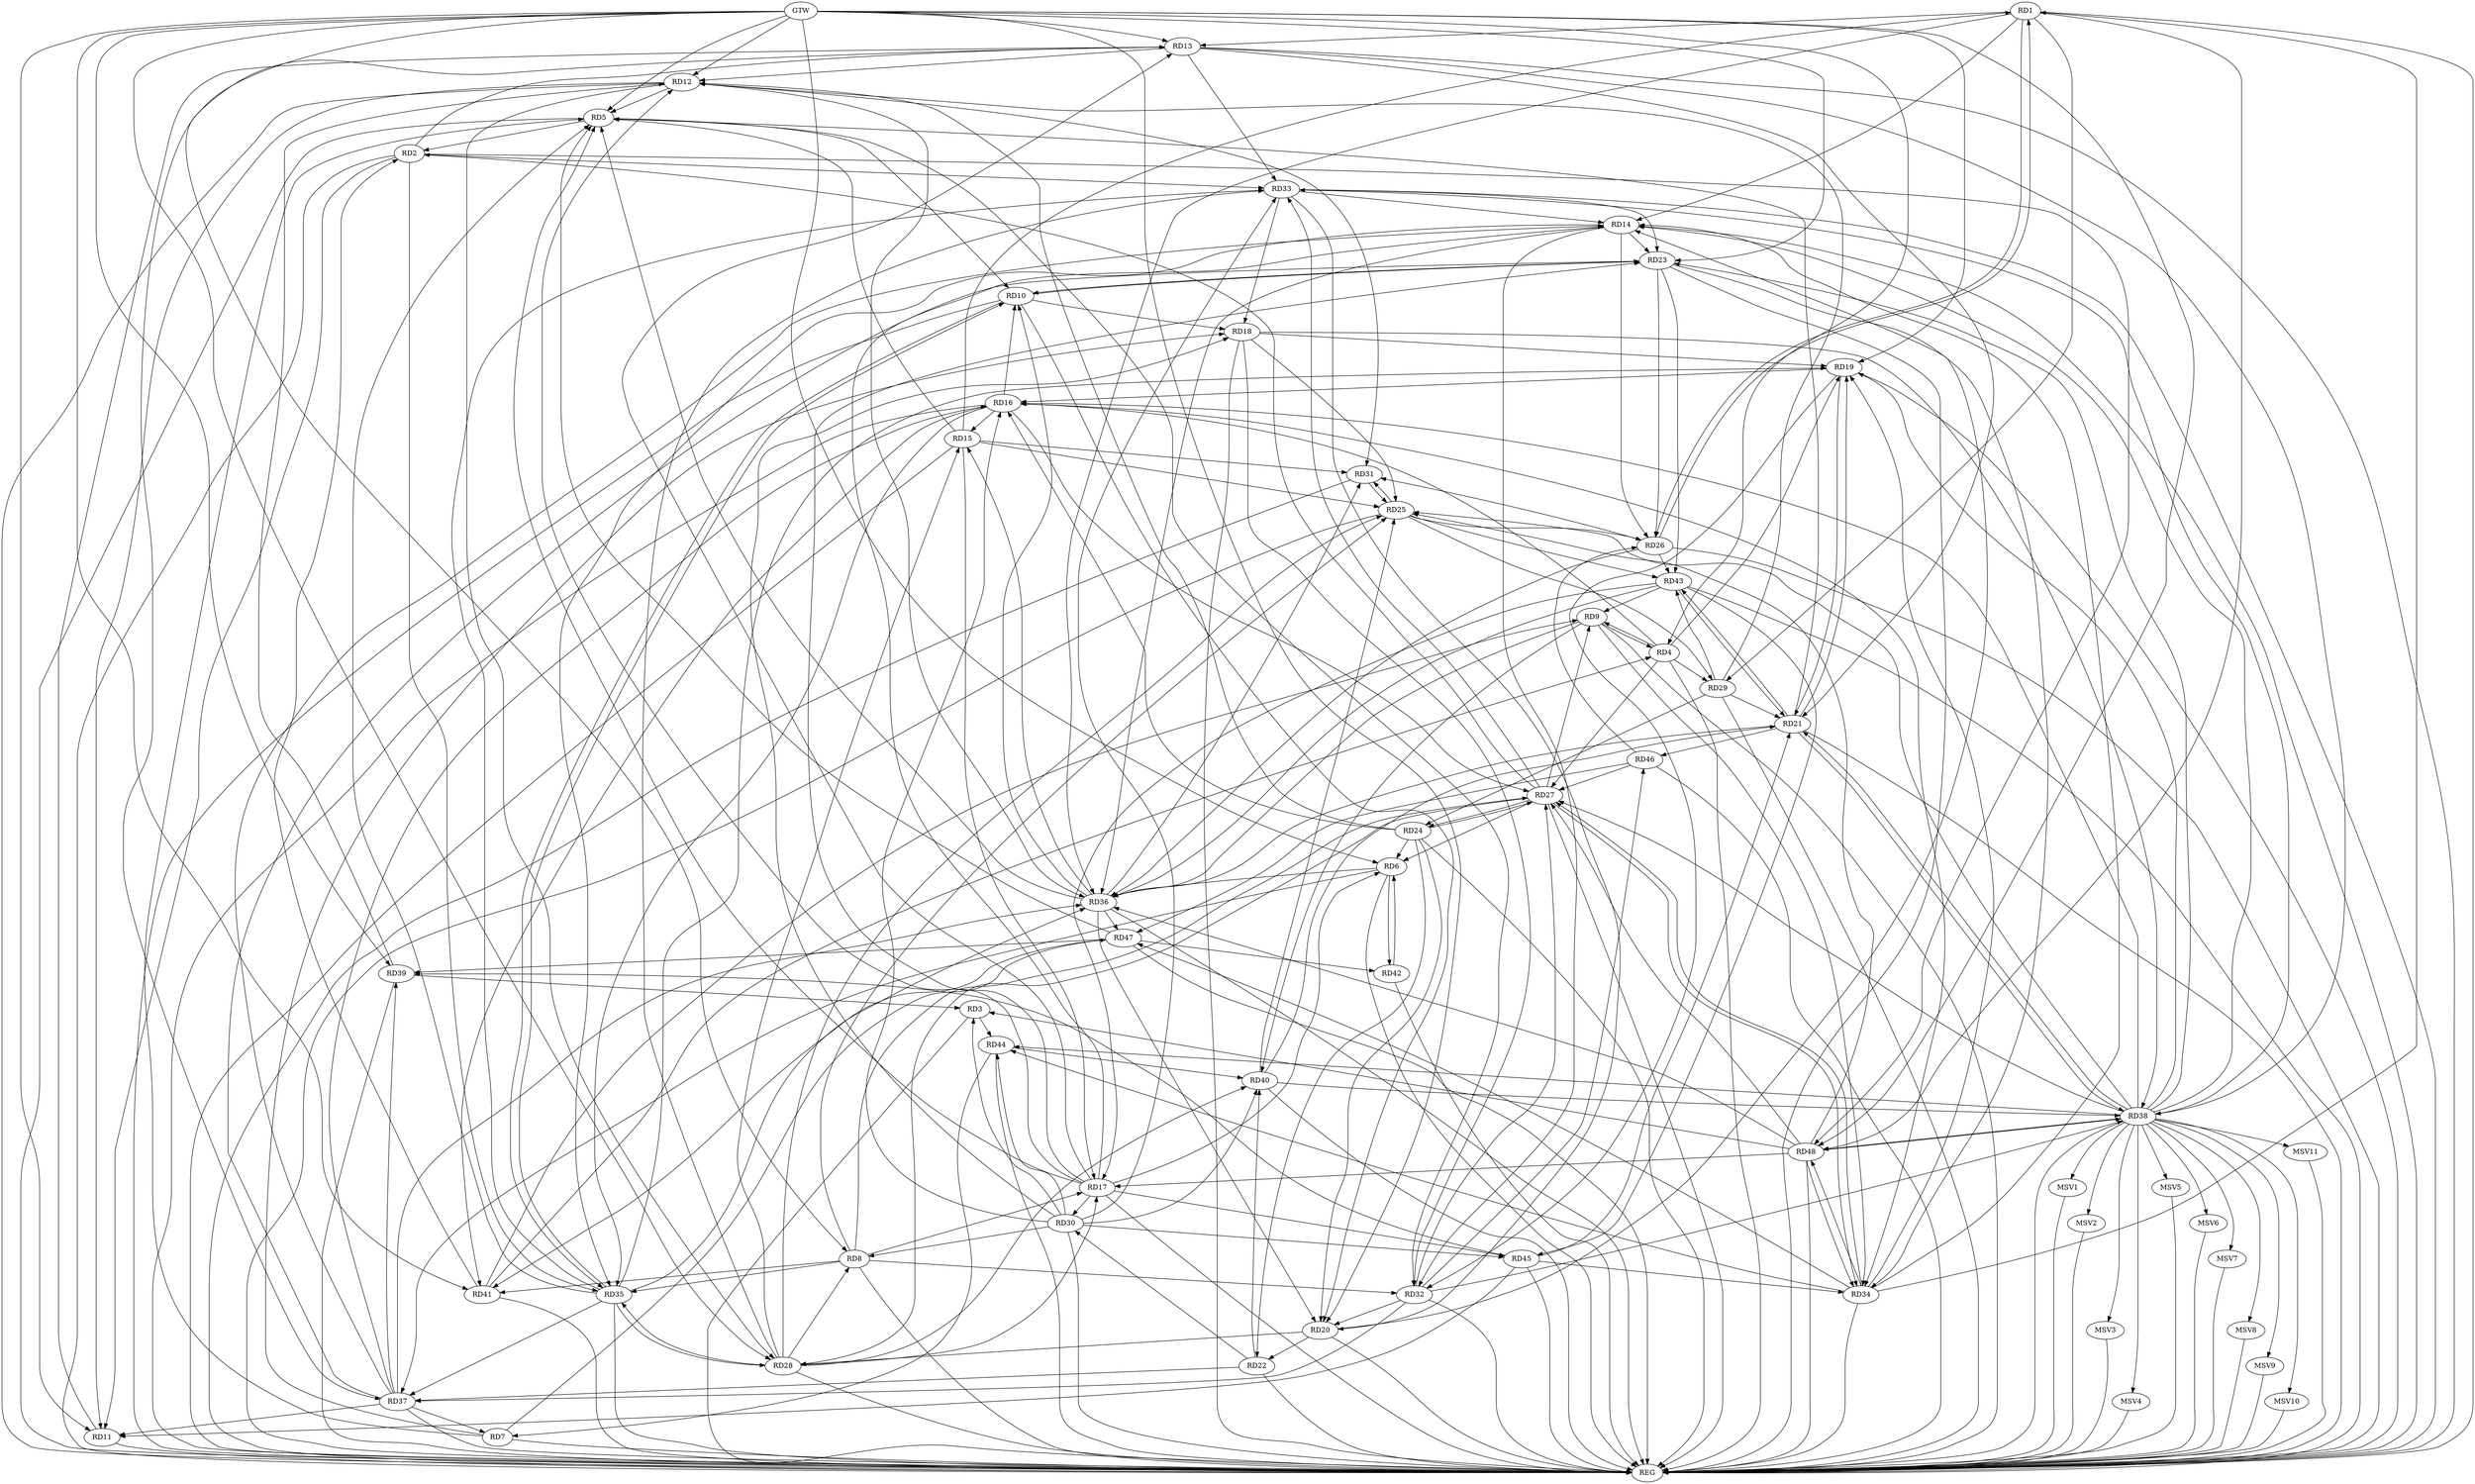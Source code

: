 strict digraph G {
  RD1 [ label="RD1" ];
  RD2 [ label="RD2" ];
  RD3 [ label="RD3" ];
  RD4 [ label="RD4" ];
  RD5 [ label="RD5" ];
  RD6 [ label="RD6" ];
  RD7 [ label="RD7" ];
  RD8 [ label="RD8" ];
  RD9 [ label="RD9" ];
  RD10 [ label="RD10" ];
  RD11 [ label="RD11" ];
  RD12 [ label="RD12" ];
  RD13 [ label="RD13" ];
  RD14 [ label="RD14" ];
  RD15 [ label="RD15" ];
  RD16 [ label="RD16" ];
  RD17 [ label="RD17" ];
  RD18 [ label="RD18" ];
  RD19 [ label="RD19" ];
  RD20 [ label="RD20" ];
  RD21 [ label="RD21" ];
  RD22 [ label="RD22" ];
  RD23 [ label="RD23" ];
  RD24 [ label="RD24" ];
  RD25 [ label="RD25" ];
  RD26 [ label="RD26" ];
  RD27 [ label="RD27" ];
  RD28 [ label="RD28" ];
  RD29 [ label="RD29" ];
  RD30 [ label="RD30" ];
  RD31 [ label="RD31" ];
  RD32 [ label="RD32" ];
  RD33 [ label="RD33" ];
  RD34 [ label="RD34" ];
  RD35 [ label="RD35" ];
  RD36 [ label="RD36" ];
  RD37 [ label="RD37" ];
  RD38 [ label="RD38" ];
  RD39 [ label="RD39" ];
  RD40 [ label="RD40" ];
  RD41 [ label="RD41" ];
  RD42 [ label="RD42" ];
  RD43 [ label="RD43" ];
  RD44 [ label="RD44" ];
  RD45 [ label="RD45" ];
  RD46 [ label="RD46" ];
  RD47 [ label="RD47" ];
  RD48 [ label="RD48" ];
  GTW [ label="GTW" ];
  REG [ label="REG" ];
  MSV1 [ label="MSV1" ];
  MSV2 [ label="MSV2" ];
  MSV3 [ label="MSV3" ];
  MSV4 [ label="MSV4" ];
  MSV5 [ label="MSV5" ];
  MSV6 [ label="MSV6" ];
  MSV7 [ label="MSV7" ];
  MSV8 [ label="MSV8" ];
  MSV9 [ label="MSV9" ];
  MSV10 [ label="MSV10" ];
  MSV11 [ label="MSV11" ];
  RD1 -> RD13;
  RD1 -> RD14;
  RD15 -> RD1;
  RD1 -> RD26;
  RD26 -> RD1;
  RD1 -> RD29;
  RD34 -> RD1;
  RD1 -> RD36;
  RD1 -> RD48;
  RD5 -> RD2;
  RD2 -> RD11;
  RD2 -> RD13;
  RD27 -> RD2;
  RD2 -> RD33;
  RD2 -> RD35;
  RD41 -> RD2;
  RD2 -> RD48;
  RD30 -> RD3;
  RD39 -> RD3;
  RD3 -> RD44;
  RD48 -> RD3;
  RD4 -> RD9;
  RD9 -> RD4;
  RD4 -> RD16;
  RD4 -> RD19;
  RD4 -> RD27;
  RD4 -> RD29;
  RD41 -> RD4;
  RD7 -> RD5;
  RD5 -> RD10;
  RD12 -> RD5;
  RD15 -> RD5;
  RD17 -> RD5;
  RD21 -> RD5;
  RD5 -> RD32;
  RD35 -> RD5;
  RD36 -> RD5;
  RD47 -> RD5;
  RD17 -> RD6;
  RD24 -> RD6;
  RD27 -> RD6;
  RD6 -> RD36;
  RD6 -> RD37;
  RD6 -> RD42;
  RD42 -> RD6;
  RD7 -> RD18;
  RD37 -> RD7;
  RD44 -> RD7;
  RD7 -> RD47;
  RD8 -> RD17;
  RD8 -> RD25;
  RD8 -> RD27;
  RD28 -> RD8;
  RD30 -> RD8;
  RD8 -> RD32;
  RD8 -> RD35;
  RD8 -> RD41;
  RD27 -> RD9;
  RD9 -> RD34;
  RD9 -> RD36;
  RD9 -> RD40;
  RD41 -> RD9;
  RD43 -> RD9;
  RD16 -> RD10;
  RD10 -> RD18;
  RD10 -> RD20;
  RD10 -> RD23;
  RD23 -> RD10;
  RD10 -> RD35;
  RD35 -> RD10;
  RD36 -> RD10;
  RD12 -> RD11;
  RD11 -> RD13;
  RD37 -> RD11;
  RD45 -> RD11;
  RD13 -> RD12;
  RD17 -> RD12;
  RD24 -> RD12;
  RD12 -> RD28;
  RD29 -> RD12;
  RD12 -> RD31;
  RD12 -> RD36;
  RD39 -> RD12;
  RD17 -> RD13;
  RD13 -> RD21;
  RD13 -> RD33;
  RD13 -> RD37;
  RD13 -> RD38;
  RD17 -> RD14;
  RD20 -> RD14;
  RD14 -> RD23;
  RD14 -> RD26;
  RD14 -> RD32;
  RD33 -> RD14;
  RD34 -> RD14;
  RD14 -> RD35;
  RD14 -> RD36;
  RD37 -> RD14;
  RD38 -> RD14;
  RD16 -> RD15;
  RD15 -> RD17;
  RD15 -> RD25;
  RD28 -> RD15;
  RD15 -> RD31;
  RD36 -> RD15;
  RD19 -> RD16;
  RD24 -> RD16;
  RD16 -> RD27;
  RD30 -> RD16;
  RD16 -> RD34;
  RD16 -> RD35;
  RD37 -> RD16;
  RD38 -> RD16;
  RD16 -> RD41;
  RD17 -> RD23;
  RD28 -> RD17;
  RD17 -> RD30;
  RD43 -> RD17;
  RD17 -> RD45;
  RD48 -> RD17;
  RD18 -> RD19;
  RD18 -> RD25;
  RD30 -> RD18;
  RD18 -> RD32;
  RD33 -> RD18;
  RD18 -> RD38;
  RD19 -> RD21;
  RD21 -> RD19;
  RD19 -> RD32;
  RD34 -> RD19;
  RD35 -> RD19;
  RD38 -> RD19;
  RD20 -> RD22;
  RD24 -> RD20;
  RD20 -> RD28;
  RD32 -> RD20;
  RD33 -> RD20;
  RD36 -> RD20;
  RD29 -> RD21;
  RD21 -> RD36;
  RD21 -> RD38;
  RD38 -> RD21;
  RD40 -> RD21;
  RD21 -> RD43;
  RD43 -> RD21;
  RD45 -> RD21;
  RD21 -> RD46;
  RD24 -> RD22;
  RD22 -> RD30;
  RD22 -> RD37;
  RD22 -> RD40;
  RD23 -> RD26;
  RD33 -> RD23;
  RD23 -> RD34;
  RD37 -> RD23;
  RD38 -> RD23;
  RD23 -> RD43;
  RD24 -> RD27;
  RD27 -> RD24;
  RD29 -> RD24;
  RD25 -> RD26;
  RD28 -> RD25;
  RD25 -> RD29;
  RD25 -> RD31;
  RD31 -> RD25;
  RD38 -> RD25;
  RD40 -> RD25;
  RD25 -> RD43;
  RD48 -> RD25;
  RD26 -> RD31;
  RD26 -> RD36;
  RD26 -> RD43;
  RD46 -> RD26;
  RD27 -> RD28;
  RD32 -> RD27;
  RD27 -> RD33;
  RD27 -> RD34;
  RD34 -> RD27;
  RD38 -> RD27;
  RD46 -> RD27;
  RD48 -> RD27;
  RD28 -> RD33;
  RD28 -> RD35;
  RD35 -> RD28;
  RD28 -> RD40;
  RD29 -> RD43;
  RD30 -> RD33;
  RD30 -> RD40;
  RD30 -> RD44;
  RD30 -> RD45;
  RD36 -> RD31;
  RD32 -> RD37;
  RD32 -> RD38;
  RD32 -> RD46;
  RD35 -> RD33;
  RD38 -> RD33;
  RD34 -> RD44;
  RD45 -> RD34;
  RD34 -> RD47;
  RD34 -> RD48;
  RD48 -> RD34;
  RD35 -> RD36;
  RD35 -> RD37;
  RD37 -> RD36;
  RD43 -> RD36;
  RD36 -> RD47;
  RD48 -> RD36;
  RD37 -> RD39;
  RD40 -> RD38;
  RD38 -> RD44;
  RD38 -> RD48;
  RD48 -> RD38;
  RD45 -> RD39;
  RD47 -> RD39;
  RD44 -> RD40;
  RD47 -> RD41;
  RD47 -> RD42;
  RD43 -> RD45;
  RD46 -> RD47;
  GTW -> RD4;
  GTW -> RD41;
  GTW -> RD20;
  GTW -> RD23;
  GTW -> RD8;
  GTW -> RD11;
  GTW -> RD12;
  GTW -> RD6;
  GTW -> RD28;
  GTW -> RD19;
  GTW -> RD13;
  GTW -> RD48;
  GTW -> RD5;
  GTW -> RD39;
  RD1 -> REG;
  RD2 -> REG;
  RD3 -> REG;
  RD4 -> REG;
  RD5 -> REG;
  RD6 -> REG;
  RD7 -> REG;
  RD8 -> REG;
  RD9 -> REG;
  RD10 -> REG;
  RD11 -> REG;
  RD12 -> REG;
  RD13 -> REG;
  RD14 -> REG;
  RD15 -> REG;
  RD16 -> REG;
  RD17 -> REG;
  RD18 -> REG;
  RD19 -> REG;
  RD20 -> REG;
  RD21 -> REG;
  RD22 -> REG;
  RD23 -> REG;
  RD24 -> REG;
  RD25 -> REG;
  RD26 -> REG;
  RD27 -> REG;
  RD28 -> REG;
  RD29 -> REG;
  RD30 -> REG;
  RD31 -> REG;
  RD32 -> REG;
  RD33 -> REG;
  RD34 -> REG;
  RD35 -> REG;
  RD36 -> REG;
  RD37 -> REG;
  RD38 -> REG;
  RD39 -> REG;
  RD40 -> REG;
  RD41 -> REG;
  RD42 -> REG;
  RD43 -> REG;
  RD44 -> REG;
  RD45 -> REG;
  RD46 -> REG;
  RD47 -> REG;
  RD48 -> REG;
  RD38 -> MSV1;
  RD38 -> MSV2;
  RD38 -> MSV3;
  RD38 -> MSV4;
  RD38 -> MSV5;
  RD38 -> MSV6;
  MSV1 -> REG;
  MSV2 -> REG;
  MSV3 -> REG;
  MSV4 -> REG;
  MSV5 -> REG;
  MSV6 -> REG;
  RD38 -> MSV7;
  MSV7 -> REG;
  RD38 -> MSV8;
  MSV8 -> REG;
  RD38 -> MSV9;
  RD38 -> MSV10;
  RD38 -> MSV11;
  MSV9 -> REG;
  MSV10 -> REG;
  MSV11 -> REG;
}
